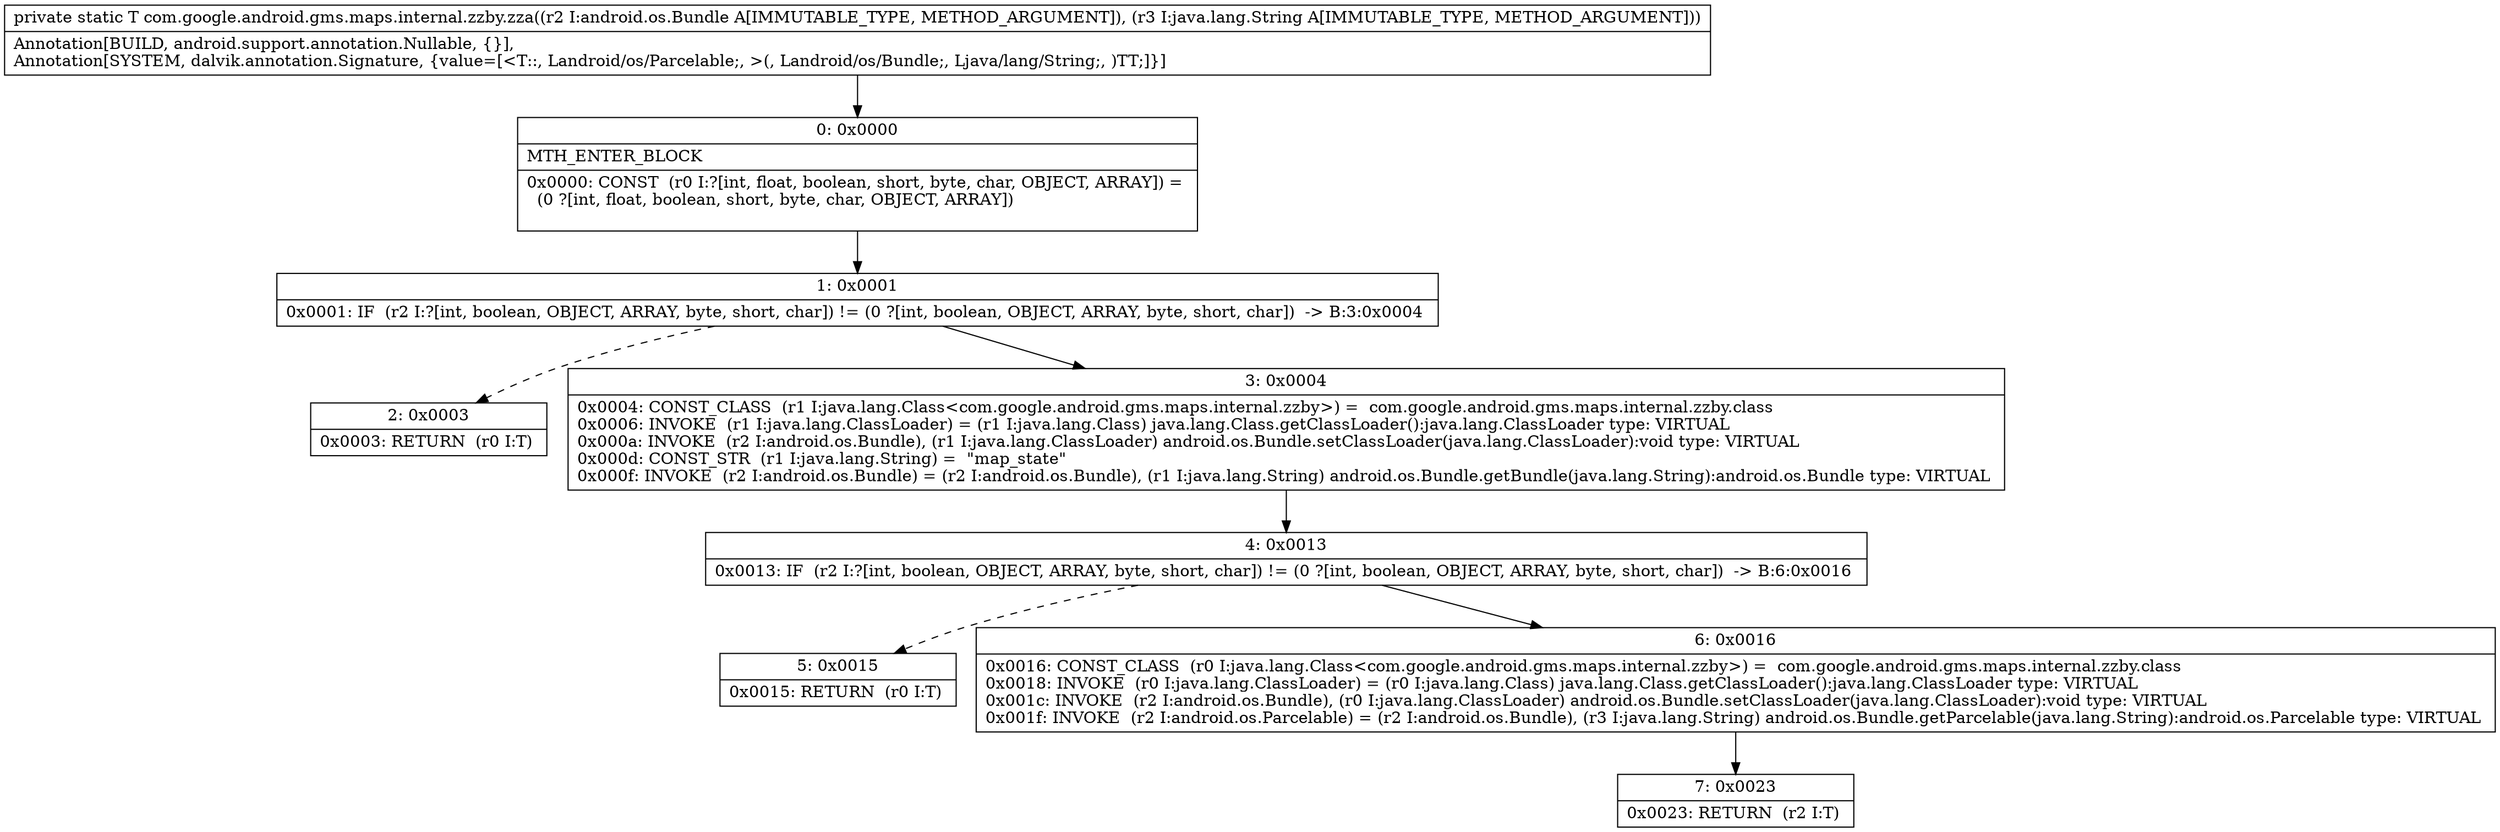 digraph "CFG forcom.google.android.gms.maps.internal.zzby.zza(Landroid\/os\/Bundle;Ljava\/lang\/String;)Landroid\/os\/Parcelable;" {
Node_0 [shape=record,label="{0\:\ 0x0000|MTH_ENTER_BLOCK\l|0x0000: CONST  (r0 I:?[int, float, boolean, short, byte, char, OBJECT, ARRAY]) = \l  (0 ?[int, float, boolean, short, byte, char, OBJECT, ARRAY])\l \l}"];
Node_1 [shape=record,label="{1\:\ 0x0001|0x0001: IF  (r2 I:?[int, boolean, OBJECT, ARRAY, byte, short, char]) != (0 ?[int, boolean, OBJECT, ARRAY, byte, short, char])  \-\> B:3:0x0004 \l}"];
Node_2 [shape=record,label="{2\:\ 0x0003|0x0003: RETURN  (r0 I:T) \l}"];
Node_3 [shape=record,label="{3\:\ 0x0004|0x0004: CONST_CLASS  (r1 I:java.lang.Class\<com.google.android.gms.maps.internal.zzby\>) =  com.google.android.gms.maps.internal.zzby.class \l0x0006: INVOKE  (r1 I:java.lang.ClassLoader) = (r1 I:java.lang.Class) java.lang.Class.getClassLoader():java.lang.ClassLoader type: VIRTUAL \l0x000a: INVOKE  (r2 I:android.os.Bundle), (r1 I:java.lang.ClassLoader) android.os.Bundle.setClassLoader(java.lang.ClassLoader):void type: VIRTUAL \l0x000d: CONST_STR  (r1 I:java.lang.String) =  \"map_state\" \l0x000f: INVOKE  (r2 I:android.os.Bundle) = (r2 I:android.os.Bundle), (r1 I:java.lang.String) android.os.Bundle.getBundle(java.lang.String):android.os.Bundle type: VIRTUAL \l}"];
Node_4 [shape=record,label="{4\:\ 0x0013|0x0013: IF  (r2 I:?[int, boolean, OBJECT, ARRAY, byte, short, char]) != (0 ?[int, boolean, OBJECT, ARRAY, byte, short, char])  \-\> B:6:0x0016 \l}"];
Node_5 [shape=record,label="{5\:\ 0x0015|0x0015: RETURN  (r0 I:T) \l}"];
Node_6 [shape=record,label="{6\:\ 0x0016|0x0016: CONST_CLASS  (r0 I:java.lang.Class\<com.google.android.gms.maps.internal.zzby\>) =  com.google.android.gms.maps.internal.zzby.class \l0x0018: INVOKE  (r0 I:java.lang.ClassLoader) = (r0 I:java.lang.Class) java.lang.Class.getClassLoader():java.lang.ClassLoader type: VIRTUAL \l0x001c: INVOKE  (r2 I:android.os.Bundle), (r0 I:java.lang.ClassLoader) android.os.Bundle.setClassLoader(java.lang.ClassLoader):void type: VIRTUAL \l0x001f: INVOKE  (r2 I:android.os.Parcelable) = (r2 I:android.os.Bundle), (r3 I:java.lang.String) android.os.Bundle.getParcelable(java.lang.String):android.os.Parcelable type: VIRTUAL \l}"];
Node_7 [shape=record,label="{7\:\ 0x0023|0x0023: RETURN  (r2 I:T) \l}"];
MethodNode[shape=record,label="{private static T com.google.android.gms.maps.internal.zzby.zza((r2 I:android.os.Bundle A[IMMUTABLE_TYPE, METHOD_ARGUMENT]), (r3 I:java.lang.String A[IMMUTABLE_TYPE, METHOD_ARGUMENT]))  | Annotation[BUILD, android.support.annotation.Nullable, \{\}], \lAnnotation[SYSTEM, dalvik.annotation.Signature, \{value=[\<T::, Landroid\/os\/Parcelable;, \>(, Landroid\/os\/Bundle;, Ljava\/lang\/String;, )TT;]\}]\l}"];
MethodNode -> Node_0;
Node_0 -> Node_1;
Node_1 -> Node_2[style=dashed];
Node_1 -> Node_3;
Node_3 -> Node_4;
Node_4 -> Node_5[style=dashed];
Node_4 -> Node_6;
Node_6 -> Node_7;
}

